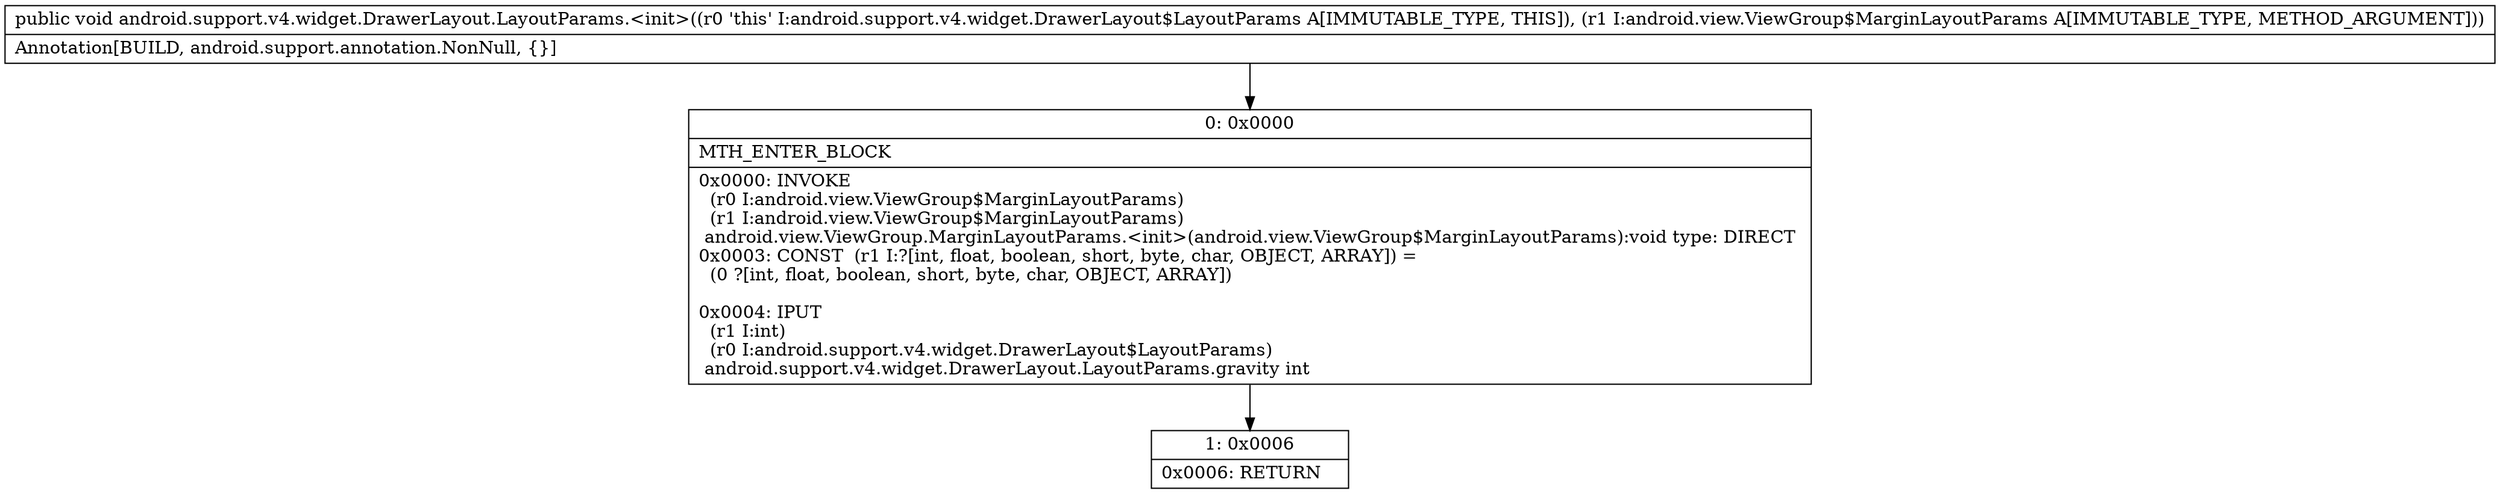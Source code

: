 digraph "CFG forandroid.support.v4.widget.DrawerLayout.LayoutParams.\<init\>(Landroid\/view\/ViewGroup$MarginLayoutParams;)V" {
Node_0 [shape=record,label="{0\:\ 0x0000|MTH_ENTER_BLOCK\l|0x0000: INVOKE  \l  (r0 I:android.view.ViewGroup$MarginLayoutParams)\l  (r1 I:android.view.ViewGroup$MarginLayoutParams)\l android.view.ViewGroup.MarginLayoutParams.\<init\>(android.view.ViewGroup$MarginLayoutParams):void type: DIRECT \l0x0003: CONST  (r1 I:?[int, float, boolean, short, byte, char, OBJECT, ARRAY]) = \l  (0 ?[int, float, boolean, short, byte, char, OBJECT, ARRAY])\l \l0x0004: IPUT  \l  (r1 I:int)\l  (r0 I:android.support.v4.widget.DrawerLayout$LayoutParams)\l android.support.v4.widget.DrawerLayout.LayoutParams.gravity int \l}"];
Node_1 [shape=record,label="{1\:\ 0x0006|0x0006: RETURN   \l}"];
MethodNode[shape=record,label="{public void android.support.v4.widget.DrawerLayout.LayoutParams.\<init\>((r0 'this' I:android.support.v4.widget.DrawerLayout$LayoutParams A[IMMUTABLE_TYPE, THIS]), (r1 I:android.view.ViewGroup$MarginLayoutParams A[IMMUTABLE_TYPE, METHOD_ARGUMENT]))  | Annotation[BUILD, android.support.annotation.NonNull, \{\}]\l}"];
MethodNode -> Node_0;
Node_0 -> Node_1;
}

